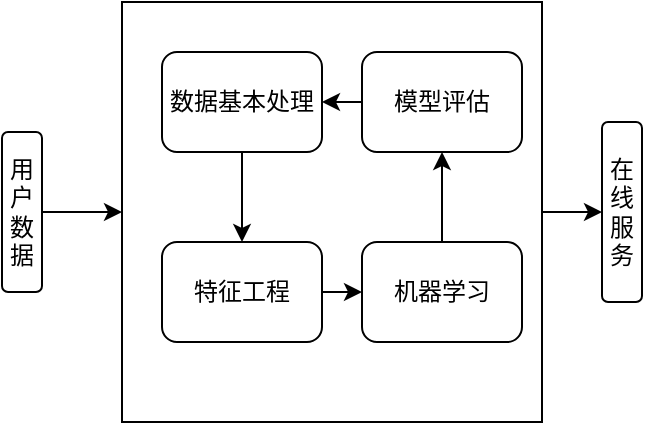 <mxfile version="12.2.4" pages="1"><diagram id="MBqwspOXHvL-qxA4b7SX" name="Page-1"><mxGraphModel dx="441" dy="364" grid="1" gridSize="10" guides="1" tooltips="1" connect="1" arrows="1" fold="1" page="1" pageScale="1" pageWidth="827" pageHeight="1169" math="0" shadow="0"><root><mxCell id="0"/><mxCell id="1" parent="0"/><mxCell id="13" style="edgeStyle=orthogonalEdgeStyle;rounded=0;orthogonalLoop=1;jettySize=auto;html=1;exitX=1;exitY=0.5;exitDx=0;exitDy=0;entryX=0;entryY=0.5;entryDx=0;entryDy=0;" parent="1" source="2" target="3" edge="1"><mxGeometry relative="1" as="geometry"/></mxCell><mxCell id="2" value="用户数据" style="rounded=1;whiteSpace=wrap;html=1;" parent="1" vertex="1"><mxGeometry x="20" y="150" width="20" height="80" as="geometry"/></mxCell><mxCell id="14" style="edgeStyle=orthogonalEdgeStyle;rounded=0;orthogonalLoop=1;jettySize=auto;html=1;exitX=1;exitY=0.5;exitDx=0;exitDy=0;entryX=0;entryY=0.5;entryDx=0;entryDy=0;" parent="1" source="3" target="12" edge="1"><mxGeometry relative="1" as="geometry"/></mxCell><mxCell id="3" value="" style="whiteSpace=wrap;html=1;aspect=fixed;" parent="1" vertex="1"><mxGeometry x="80" y="85" width="210" height="210" as="geometry"/></mxCell><mxCell id="10" style="edgeStyle=orthogonalEdgeStyle;rounded=0;orthogonalLoop=1;jettySize=auto;html=1;exitX=0.5;exitY=1;exitDx=0;exitDy=0;entryX=0.5;entryY=0;entryDx=0;entryDy=0;" parent="1" source="4" target="5" edge="1"><mxGeometry relative="1" as="geometry"/></mxCell><mxCell id="4" value="数据基本处理" style="rounded=1;whiteSpace=wrap;html=1;" parent="1" vertex="1"><mxGeometry x="100" y="110" width="80" height="50" as="geometry"/></mxCell><mxCell id="11" style="edgeStyle=orthogonalEdgeStyle;rounded=0;orthogonalLoop=1;jettySize=auto;html=1;exitX=1;exitY=0.5;exitDx=0;exitDy=0;entryX=0;entryY=0.5;entryDx=0;entryDy=0;" parent="1" source="5" target="7" edge="1"><mxGeometry relative="1" as="geometry"/></mxCell><mxCell id="5" value="特征工程" style="rounded=1;whiteSpace=wrap;html=1;" parent="1" vertex="1"><mxGeometry x="100" y="205" width="80" height="50" as="geometry"/></mxCell><mxCell id="9" style="edgeStyle=orthogonalEdgeStyle;rounded=0;orthogonalLoop=1;jettySize=auto;html=1;exitX=0;exitY=0.5;exitDx=0;exitDy=0;entryX=1;entryY=0.5;entryDx=0;entryDy=0;" parent="1" source="6" target="4" edge="1"><mxGeometry relative="1" as="geometry"/></mxCell><mxCell id="6" value="模型评估" style="rounded=1;whiteSpace=wrap;html=1;" parent="1" vertex="1"><mxGeometry x="200" y="110" width="80" height="50" as="geometry"/></mxCell><mxCell id="8" style="edgeStyle=orthogonalEdgeStyle;rounded=0;orthogonalLoop=1;jettySize=auto;html=1;exitX=0.5;exitY=0;exitDx=0;exitDy=0;" parent="1" source="7" edge="1"><mxGeometry relative="1" as="geometry"><mxPoint x="240" y="160" as="targetPoint"/></mxGeometry></mxCell><mxCell id="7" value="机器学习" style="rounded=1;whiteSpace=wrap;html=1;" parent="1" vertex="1"><mxGeometry x="200" y="205" width="80" height="50" as="geometry"/></mxCell><mxCell id="12" value="在线服务" style="rounded=1;whiteSpace=wrap;html=1;" parent="1" vertex="1"><mxGeometry x="320" y="145" width="20" height="90" as="geometry"/></mxCell></root></mxGraphModel></diagram></mxfile>